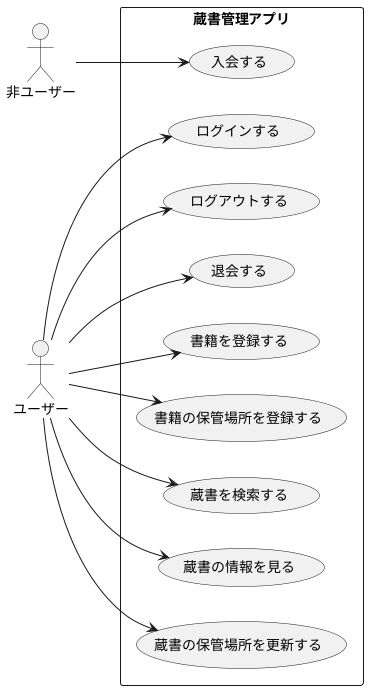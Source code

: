 @startuml

left to right direction
actor 非ユーザー as non_user
actor ユーザー as user
rectangle 蔵書管理アプリ{
(入会する) as UC1
(ログインする) as UC2
(ログアウトする) as UC3
(退会する) as UC4
(書籍を登録する) as UC5
(書籍の保管場所を登録する) as UC6
(蔵書を検索する) as UC7
(蔵書の情報を見る) as UC8
(蔵書の保管場所を更新する) as UC9
}

non_user --> UC1
user --> UC2
user --> UC3
user --> UC4
user --> UC5
user --> UC6
user --> UC7
user --> UC8
user --> UC9
@enduml